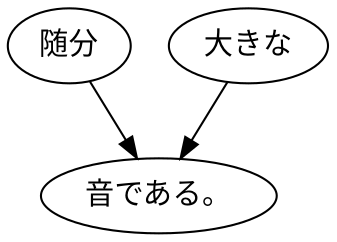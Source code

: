 digraph graph5078 {
	node0 [label="随分"];
	node1 [label="大きな"];
	node2 [label="音である。"];
	node0 -> node2;
	node1 -> node2;
}
